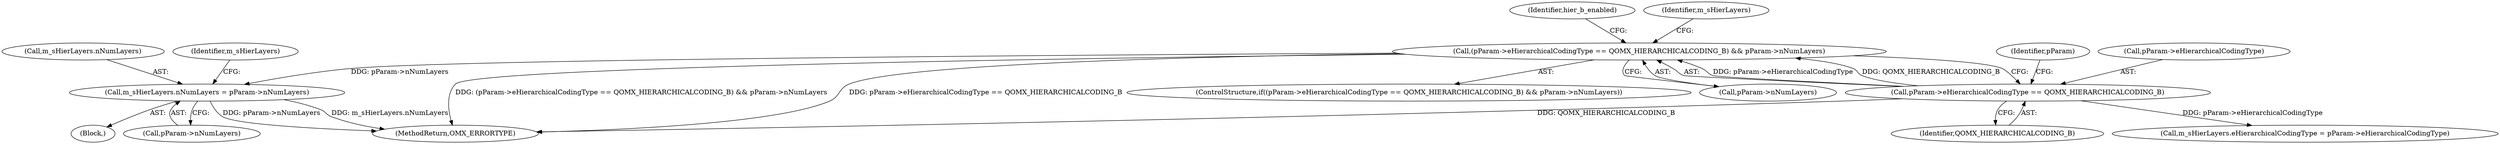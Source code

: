 digraph "0_Android_560ccdb509a7b86186fac0fce1b25bd9a3e6a6e8_7@pointer" {
"1002752" [label="(Call,(pParam->eHierarchicalCodingType == QOMX_HIERARCHICALCODING_B) && pParam->nNumLayers)"];
"1002753" [label="(Call,pParam->eHierarchicalCodingType == QOMX_HIERARCHICALCODING_B)"];
"1002764" [label="(Call,m_sHierLayers.nNumLayers = pParam->nNumLayers)"];
"1002759" [label="(Identifier,pParam)"];
"1002758" [label="(Call,pParam->nNumLayers)"];
"1002738" [label="(Block,)"];
"1002752" [label="(Call,(pParam->eHierarchicalCodingType == QOMX_HIERARCHICALCODING_B) && pParam->nNumLayers)"];
"1002757" [label="(Identifier,QOMX_HIERARCHICALCODING_B)"];
"1002765" [label="(Call,m_sHierLayers.nNumLayers)"];
"1002773" [label="(Identifier,m_sHierLayers)"];
"1002762" [label="(Identifier,hier_b_enabled)"];
"1002764" [label="(Call,m_sHierLayers.nNumLayers = pParam->nNumLayers)"];
"1002766" [label="(Identifier,m_sHierLayers)"];
"1002753" [label="(Call,pParam->eHierarchicalCodingType == QOMX_HIERARCHICALCODING_B)"];
"1002771" [label="(Call,m_sHierLayers.eHierarchicalCodingType = pParam->eHierarchicalCodingType)"];
"1002768" [label="(Call,pParam->nNumLayers)"];
"1002913" [label="(MethodReturn,OMX_ERRORTYPE)"];
"1002751" [label="(ControlStructure,if((pParam->eHierarchicalCodingType == QOMX_HIERARCHICALCODING_B) && pParam->nNumLayers))"];
"1002754" [label="(Call,pParam->eHierarchicalCodingType)"];
"1002752" -> "1002751"  [label="AST: "];
"1002752" -> "1002753"  [label="CFG: "];
"1002752" -> "1002758"  [label="CFG: "];
"1002753" -> "1002752"  [label="AST: "];
"1002758" -> "1002752"  [label="AST: "];
"1002762" -> "1002752"  [label="CFG: "];
"1002766" -> "1002752"  [label="CFG: "];
"1002752" -> "1002913"  [label="DDG: pParam->eHierarchicalCodingType == QOMX_HIERARCHICALCODING_B"];
"1002752" -> "1002913"  [label="DDG: (pParam->eHierarchicalCodingType == QOMX_HIERARCHICALCODING_B) && pParam->nNumLayers"];
"1002753" -> "1002752"  [label="DDG: pParam->eHierarchicalCodingType"];
"1002753" -> "1002752"  [label="DDG: QOMX_HIERARCHICALCODING_B"];
"1002752" -> "1002764"  [label="DDG: pParam->nNumLayers"];
"1002753" -> "1002757"  [label="CFG: "];
"1002754" -> "1002753"  [label="AST: "];
"1002757" -> "1002753"  [label="AST: "];
"1002759" -> "1002753"  [label="CFG: "];
"1002753" -> "1002913"  [label="DDG: QOMX_HIERARCHICALCODING_B"];
"1002753" -> "1002771"  [label="DDG: pParam->eHierarchicalCodingType"];
"1002764" -> "1002738"  [label="AST: "];
"1002764" -> "1002768"  [label="CFG: "];
"1002765" -> "1002764"  [label="AST: "];
"1002768" -> "1002764"  [label="AST: "];
"1002773" -> "1002764"  [label="CFG: "];
"1002764" -> "1002913"  [label="DDG: pParam->nNumLayers"];
"1002764" -> "1002913"  [label="DDG: m_sHierLayers.nNumLayers"];
}

